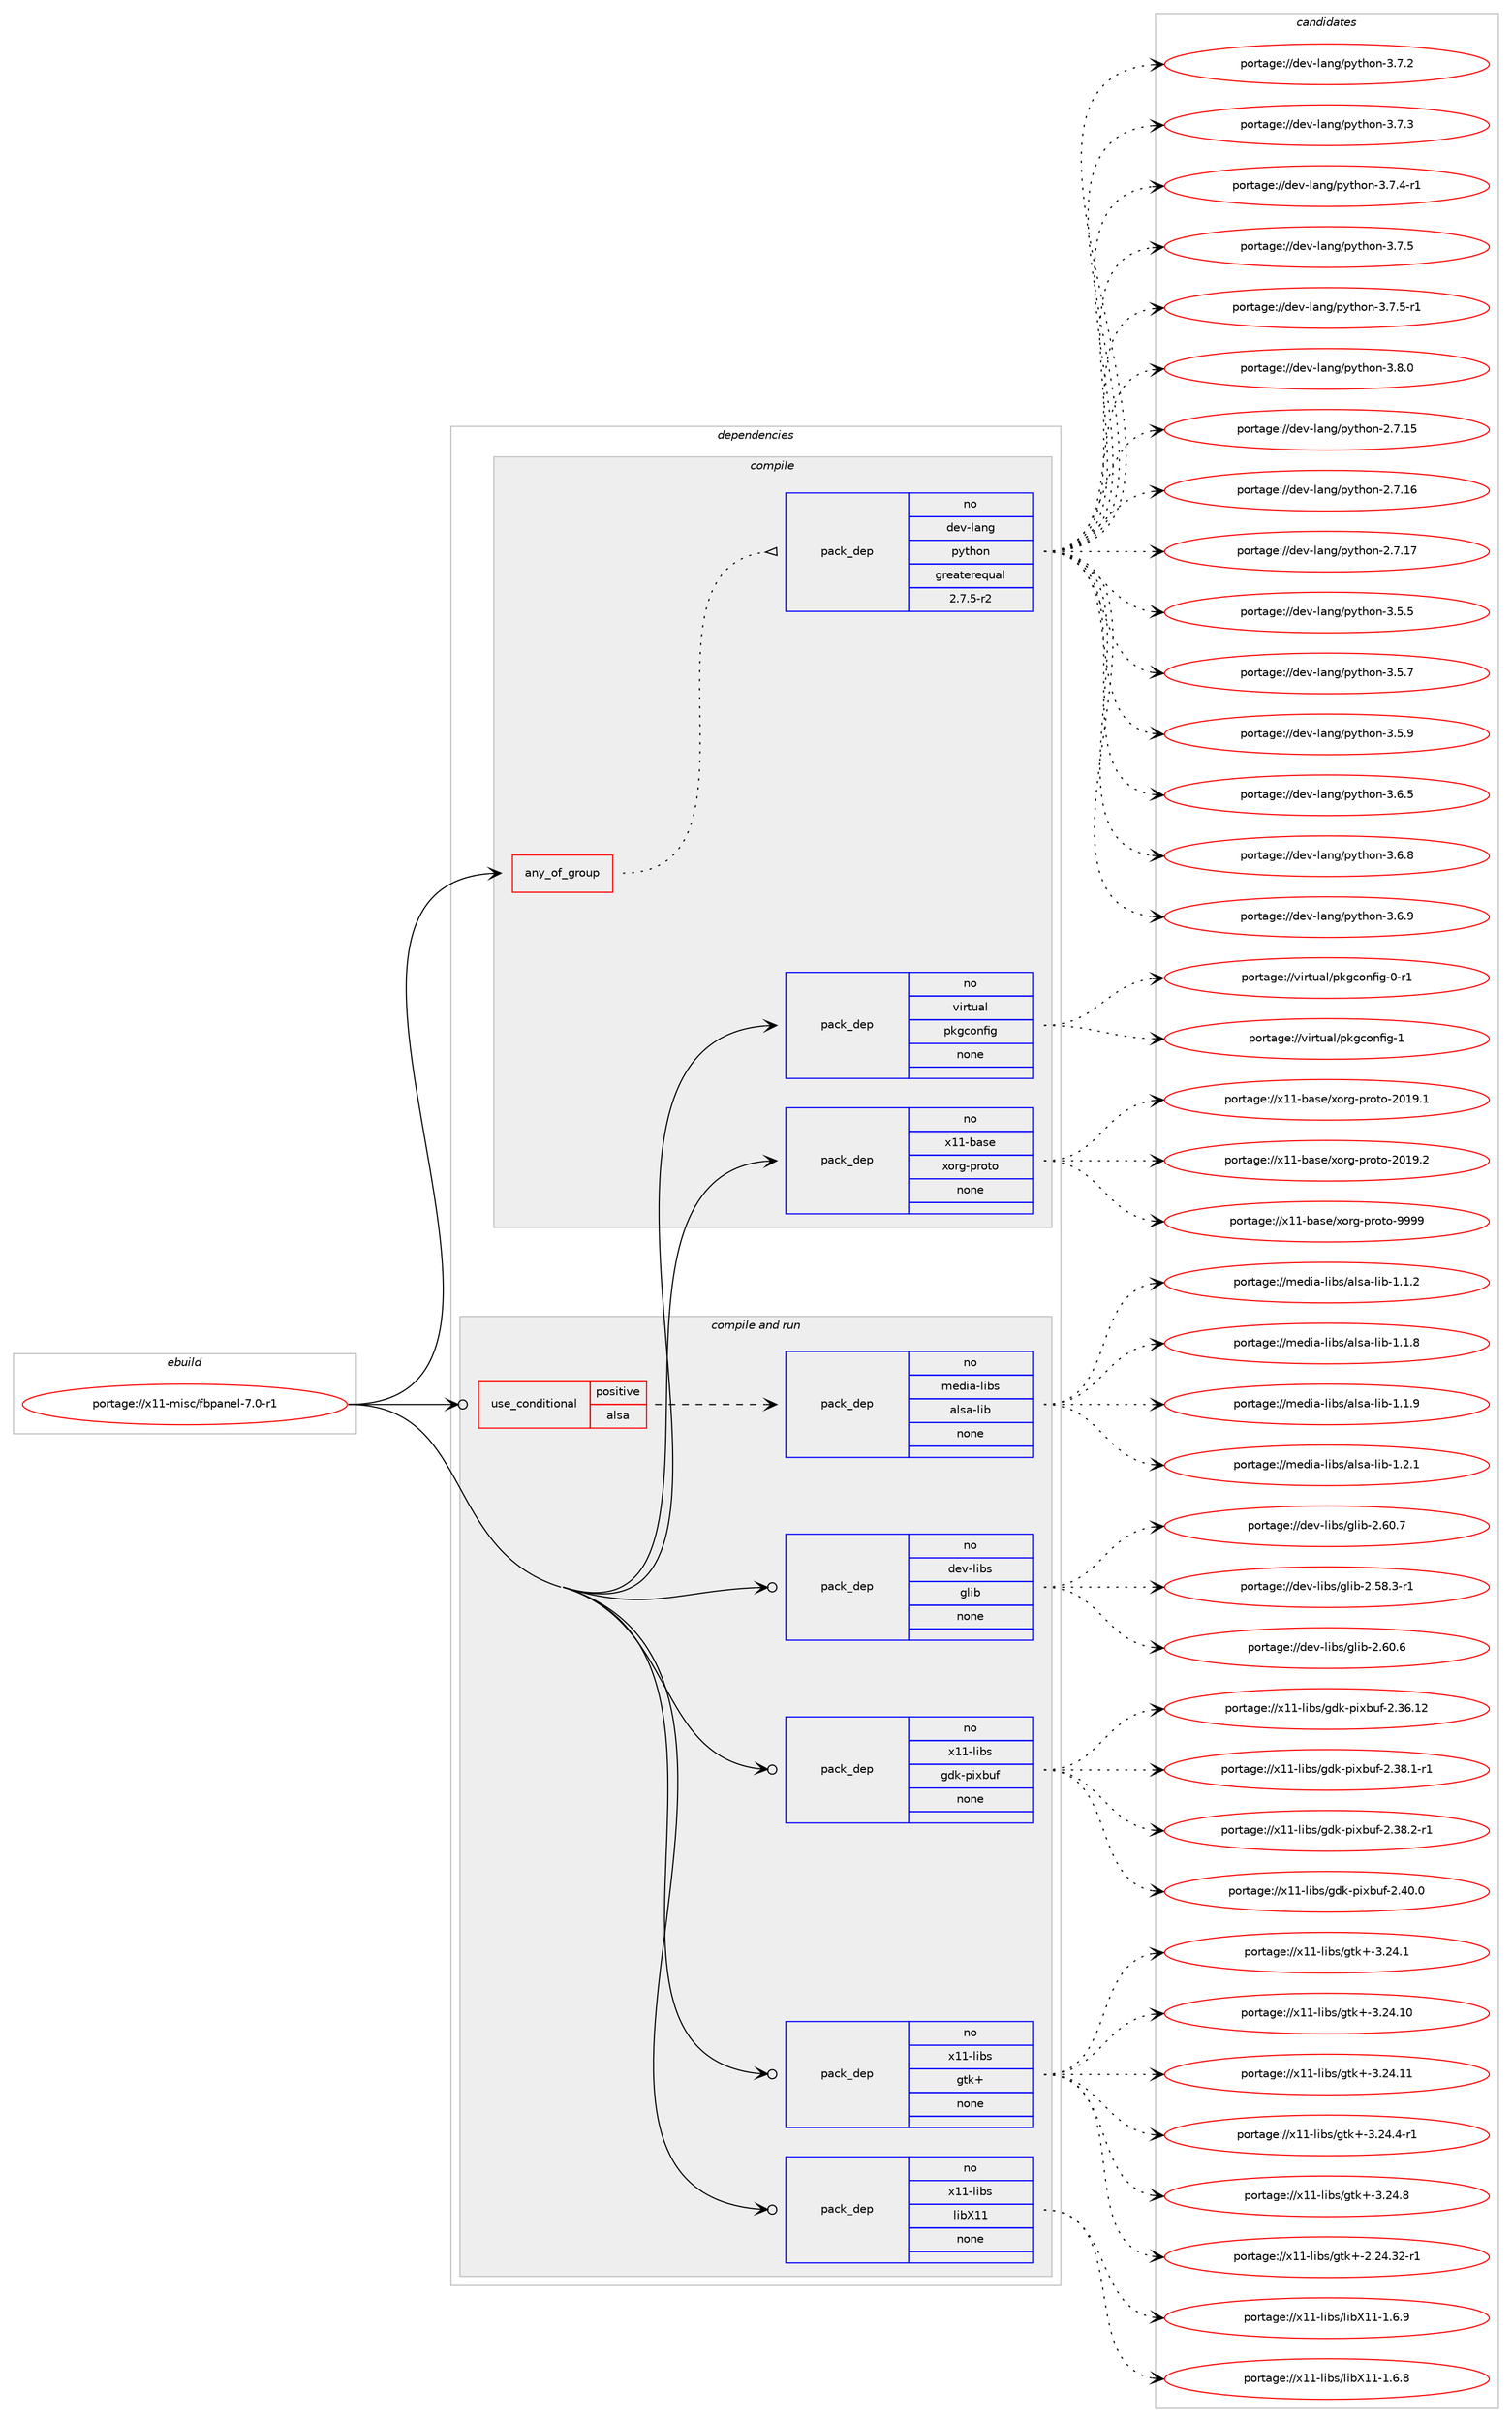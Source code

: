 digraph prolog {

# *************
# Graph options
# *************

newrank=true;
concentrate=true;
compound=true;
graph [rankdir=LR,fontname=Helvetica,fontsize=10,ranksep=1.5];#, ranksep=2.5, nodesep=0.2];
edge  [arrowhead=vee];
node  [fontname=Helvetica,fontsize=10];

# **********
# The ebuild
# **********

subgraph cluster_leftcol {
color=gray;
rank=same;
label=<<i>ebuild</i>>;
id [label="portage://x11-misc/fbpanel-7.0-r1", color=red, width=4, href="../x11-misc/fbpanel-7.0-r1.svg"];
}

# ****************
# The dependencies
# ****************

subgraph cluster_midcol {
color=gray;
label=<<i>dependencies</i>>;
subgraph cluster_compile {
fillcolor="#eeeeee";
style=filled;
label=<<i>compile</i>>;
subgraph any7847 {
dependency452335 [label=<<TABLE BORDER="0" CELLBORDER="1" CELLSPACING="0" CELLPADDING="4"><TR><TD CELLPADDING="10">any_of_group</TD></TR></TABLE>>, shape=none, color=red];subgraph pack335856 {
dependency452336 [label=<<TABLE BORDER="0" CELLBORDER="1" CELLSPACING="0" CELLPADDING="4" WIDTH="220"><TR><TD ROWSPAN="6" CELLPADDING="30">pack_dep</TD></TR><TR><TD WIDTH="110">no</TD></TR><TR><TD>dev-lang</TD></TR><TR><TD>python</TD></TR><TR><TD>greaterequal</TD></TR><TR><TD>2.7.5-r2</TD></TR></TABLE>>, shape=none, color=blue];
}
dependency452335:e -> dependency452336:w [weight=20,style="dotted",arrowhead="oinv"];
}
id:e -> dependency452335:w [weight=20,style="solid",arrowhead="vee"];
subgraph pack335857 {
dependency452337 [label=<<TABLE BORDER="0" CELLBORDER="1" CELLSPACING="0" CELLPADDING="4" WIDTH="220"><TR><TD ROWSPAN="6" CELLPADDING="30">pack_dep</TD></TR><TR><TD WIDTH="110">no</TD></TR><TR><TD>virtual</TD></TR><TR><TD>pkgconfig</TD></TR><TR><TD>none</TD></TR><TR><TD></TD></TR></TABLE>>, shape=none, color=blue];
}
id:e -> dependency452337:w [weight=20,style="solid",arrowhead="vee"];
subgraph pack335858 {
dependency452338 [label=<<TABLE BORDER="0" CELLBORDER="1" CELLSPACING="0" CELLPADDING="4" WIDTH="220"><TR><TD ROWSPAN="6" CELLPADDING="30">pack_dep</TD></TR><TR><TD WIDTH="110">no</TD></TR><TR><TD>x11-base</TD></TR><TR><TD>xorg-proto</TD></TR><TR><TD>none</TD></TR><TR><TD></TD></TR></TABLE>>, shape=none, color=blue];
}
id:e -> dependency452338:w [weight=20,style="solid",arrowhead="vee"];
}
subgraph cluster_compileandrun {
fillcolor="#eeeeee";
style=filled;
label=<<i>compile and run</i>>;
subgraph cond108343 {
dependency452339 [label=<<TABLE BORDER="0" CELLBORDER="1" CELLSPACING="0" CELLPADDING="4"><TR><TD ROWSPAN="3" CELLPADDING="10">use_conditional</TD></TR><TR><TD>positive</TD></TR><TR><TD>alsa</TD></TR></TABLE>>, shape=none, color=red];
subgraph pack335859 {
dependency452340 [label=<<TABLE BORDER="0" CELLBORDER="1" CELLSPACING="0" CELLPADDING="4" WIDTH="220"><TR><TD ROWSPAN="6" CELLPADDING="30">pack_dep</TD></TR><TR><TD WIDTH="110">no</TD></TR><TR><TD>media-libs</TD></TR><TR><TD>alsa-lib</TD></TR><TR><TD>none</TD></TR><TR><TD></TD></TR></TABLE>>, shape=none, color=blue];
}
dependency452339:e -> dependency452340:w [weight=20,style="dashed",arrowhead="vee"];
}
id:e -> dependency452339:w [weight=20,style="solid",arrowhead="odotvee"];
subgraph pack335860 {
dependency452341 [label=<<TABLE BORDER="0" CELLBORDER="1" CELLSPACING="0" CELLPADDING="4" WIDTH="220"><TR><TD ROWSPAN="6" CELLPADDING="30">pack_dep</TD></TR><TR><TD WIDTH="110">no</TD></TR><TR><TD>dev-libs</TD></TR><TR><TD>glib</TD></TR><TR><TD>none</TD></TR><TR><TD></TD></TR></TABLE>>, shape=none, color=blue];
}
id:e -> dependency452341:w [weight=20,style="solid",arrowhead="odotvee"];
subgraph pack335861 {
dependency452342 [label=<<TABLE BORDER="0" CELLBORDER="1" CELLSPACING="0" CELLPADDING="4" WIDTH="220"><TR><TD ROWSPAN="6" CELLPADDING="30">pack_dep</TD></TR><TR><TD WIDTH="110">no</TD></TR><TR><TD>x11-libs</TD></TR><TR><TD>gdk-pixbuf</TD></TR><TR><TD>none</TD></TR><TR><TD></TD></TR></TABLE>>, shape=none, color=blue];
}
id:e -> dependency452342:w [weight=20,style="solid",arrowhead="odotvee"];
subgraph pack335862 {
dependency452343 [label=<<TABLE BORDER="0" CELLBORDER="1" CELLSPACING="0" CELLPADDING="4" WIDTH="220"><TR><TD ROWSPAN="6" CELLPADDING="30">pack_dep</TD></TR><TR><TD WIDTH="110">no</TD></TR><TR><TD>x11-libs</TD></TR><TR><TD>gtk+</TD></TR><TR><TD>none</TD></TR><TR><TD></TD></TR></TABLE>>, shape=none, color=blue];
}
id:e -> dependency452343:w [weight=20,style="solid",arrowhead="odotvee"];
subgraph pack335863 {
dependency452344 [label=<<TABLE BORDER="0" CELLBORDER="1" CELLSPACING="0" CELLPADDING="4" WIDTH="220"><TR><TD ROWSPAN="6" CELLPADDING="30">pack_dep</TD></TR><TR><TD WIDTH="110">no</TD></TR><TR><TD>x11-libs</TD></TR><TR><TD>libX11</TD></TR><TR><TD>none</TD></TR><TR><TD></TD></TR></TABLE>>, shape=none, color=blue];
}
id:e -> dependency452344:w [weight=20,style="solid",arrowhead="odotvee"];
}
subgraph cluster_run {
fillcolor="#eeeeee";
style=filled;
label=<<i>run</i>>;
}
}

# **************
# The candidates
# **************

subgraph cluster_choices {
rank=same;
color=gray;
label=<<i>candidates</i>>;

subgraph choice335856 {
color=black;
nodesep=1;
choiceportage10010111845108971101034711212111610411111045504655464953 [label="portage://dev-lang/python-2.7.15", color=red, width=4,href="../dev-lang/python-2.7.15.svg"];
choiceportage10010111845108971101034711212111610411111045504655464954 [label="portage://dev-lang/python-2.7.16", color=red, width=4,href="../dev-lang/python-2.7.16.svg"];
choiceportage10010111845108971101034711212111610411111045504655464955 [label="portage://dev-lang/python-2.7.17", color=red, width=4,href="../dev-lang/python-2.7.17.svg"];
choiceportage100101118451089711010347112121116104111110455146534653 [label="portage://dev-lang/python-3.5.5", color=red, width=4,href="../dev-lang/python-3.5.5.svg"];
choiceportage100101118451089711010347112121116104111110455146534655 [label="portage://dev-lang/python-3.5.7", color=red, width=4,href="../dev-lang/python-3.5.7.svg"];
choiceportage100101118451089711010347112121116104111110455146534657 [label="portage://dev-lang/python-3.5.9", color=red, width=4,href="../dev-lang/python-3.5.9.svg"];
choiceportage100101118451089711010347112121116104111110455146544653 [label="portage://dev-lang/python-3.6.5", color=red, width=4,href="../dev-lang/python-3.6.5.svg"];
choiceportage100101118451089711010347112121116104111110455146544656 [label="portage://dev-lang/python-3.6.8", color=red, width=4,href="../dev-lang/python-3.6.8.svg"];
choiceportage100101118451089711010347112121116104111110455146544657 [label="portage://dev-lang/python-3.6.9", color=red, width=4,href="../dev-lang/python-3.6.9.svg"];
choiceportage100101118451089711010347112121116104111110455146554650 [label="portage://dev-lang/python-3.7.2", color=red, width=4,href="../dev-lang/python-3.7.2.svg"];
choiceportage100101118451089711010347112121116104111110455146554651 [label="portage://dev-lang/python-3.7.3", color=red, width=4,href="../dev-lang/python-3.7.3.svg"];
choiceportage1001011184510897110103471121211161041111104551465546524511449 [label="portage://dev-lang/python-3.7.4-r1", color=red, width=4,href="../dev-lang/python-3.7.4-r1.svg"];
choiceportage100101118451089711010347112121116104111110455146554653 [label="portage://dev-lang/python-3.7.5", color=red, width=4,href="../dev-lang/python-3.7.5.svg"];
choiceportage1001011184510897110103471121211161041111104551465546534511449 [label="portage://dev-lang/python-3.7.5-r1", color=red, width=4,href="../dev-lang/python-3.7.5-r1.svg"];
choiceportage100101118451089711010347112121116104111110455146564648 [label="portage://dev-lang/python-3.8.0", color=red, width=4,href="../dev-lang/python-3.8.0.svg"];
dependency452336:e -> choiceportage10010111845108971101034711212111610411111045504655464953:w [style=dotted,weight="100"];
dependency452336:e -> choiceportage10010111845108971101034711212111610411111045504655464954:w [style=dotted,weight="100"];
dependency452336:e -> choiceportage10010111845108971101034711212111610411111045504655464955:w [style=dotted,weight="100"];
dependency452336:e -> choiceportage100101118451089711010347112121116104111110455146534653:w [style=dotted,weight="100"];
dependency452336:e -> choiceportage100101118451089711010347112121116104111110455146534655:w [style=dotted,weight="100"];
dependency452336:e -> choiceportage100101118451089711010347112121116104111110455146534657:w [style=dotted,weight="100"];
dependency452336:e -> choiceportage100101118451089711010347112121116104111110455146544653:w [style=dotted,weight="100"];
dependency452336:e -> choiceportage100101118451089711010347112121116104111110455146544656:w [style=dotted,weight="100"];
dependency452336:e -> choiceportage100101118451089711010347112121116104111110455146544657:w [style=dotted,weight="100"];
dependency452336:e -> choiceportage100101118451089711010347112121116104111110455146554650:w [style=dotted,weight="100"];
dependency452336:e -> choiceportage100101118451089711010347112121116104111110455146554651:w [style=dotted,weight="100"];
dependency452336:e -> choiceportage1001011184510897110103471121211161041111104551465546524511449:w [style=dotted,weight="100"];
dependency452336:e -> choiceportage100101118451089711010347112121116104111110455146554653:w [style=dotted,weight="100"];
dependency452336:e -> choiceportage1001011184510897110103471121211161041111104551465546534511449:w [style=dotted,weight="100"];
dependency452336:e -> choiceportage100101118451089711010347112121116104111110455146564648:w [style=dotted,weight="100"];
}
subgraph choice335857 {
color=black;
nodesep=1;
choiceportage11810511411611797108471121071039911111010210510345484511449 [label="portage://virtual/pkgconfig-0-r1", color=red, width=4,href="../virtual/pkgconfig-0-r1.svg"];
choiceportage1181051141161179710847112107103991111101021051034549 [label="portage://virtual/pkgconfig-1", color=red, width=4,href="../virtual/pkgconfig-1.svg"];
dependency452337:e -> choiceportage11810511411611797108471121071039911111010210510345484511449:w [style=dotted,weight="100"];
dependency452337:e -> choiceportage1181051141161179710847112107103991111101021051034549:w [style=dotted,weight="100"];
}
subgraph choice335858 {
color=black;
nodesep=1;
choiceportage1204949459897115101471201111141034511211411111611145504849574649 [label="portage://x11-base/xorg-proto-2019.1", color=red, width=4,href="../x11-base/xorg-proto-2019.1.svg"];
choiceportage1204949459897115101471201111141034511211411111611145504849574650 [label="portage://x11-base/xorg-proto-2019.2", color=red, width=4,href="../x11-base/xorg-proto-2019.2.svg"];
choiceportage120494945989711510147120111114103451121141111161114557575757 [label="portage://x11-base/xorg-proto-9999", color=red, width=4,href="../x11-base/xorg-proto-9999.svg"];
dependency452338:e -> choiceportage1204949459897115101471201111141034511211411111611145504849574649:w [style=dotted,weight="100"];
dependency452338:e -> choiceportage1204949459897115101471201111141034511211411111611145504849574650:w [style=dotted,weight="100"];
dependency452338:e -> choiceportage120494945989711510147120111114103451121141111161114557575757:w [style=dotted,weight="100"];
}
subgraph choice335859 {
color=black;
nodesep=1;
choiceportage1091011001059745108105981154797108115974510810598454946494650 [label="portage://media-libs/alsa-lib-1.1.2", color=red, width=4,href="../media-libs/alsa-lib-1.1.2.svg"];
choiceportage1091011001059745108105981154797108115974510810598454946494656 [label="portage://media-libs/alsa-lib-1.1.8", color=red, width=4,href="../media-libs/alsa-lib-1.1.8.svg"];
choiceportage1091011001059745108105981154797108115974510810598454946494657 [label="portage://media-libs/alsa-lib-1.1.9", color=red, width=4,href="../media-libs/alsa-lib-1.1.9.svg"];
choiceportage1091011001059745108105981154797108115974510810598454946504649 [label="portage://media-libs/alsa-lib-1.2.1", color=red, width=4,href="../media-libs/alsa-lib-1.2.1.svg"];
dependency452340:e -> choiceportage1091011001059745108105981154797108115974510810598454946494650:w [style=dotted,weight="100"];
dependency452340:e -> choiceportage1091011001059745108105981154797108115974510810598454946494656:w [style=dotted,weight="100"];
dependency452340:e -> choiceportage1091011001059745108105981154797108115974510810598454946494657:w [style=dotted,weight="100"];
dependency452340:e -> choiceportage1091011001059745108105981154797108115974510810598454946504649:w [style=dotted,weight="100"];
}
subgraph choice335860 {
color=black;
nodesep=1;
choiceportage10010111845108105981154710310810598455046535646514511449 [label="portage://dev-libs/glib-2.58.3-r1", color=red, width=4,href="../dev-libs/glib-2.58.3-r1.svg"];
choiceportage1001011184510810598115471031081059845504654484654 [label="portage://dev-libs/glib-2.60.6", color=red, width=4,href="../dev-libs/glib-2.60.6.svg"];
choiceportage1001011184510810598115471031081059845504654484655 [label="portage://dev-libs/glib-2.60.7", color=red, width=4,href="../dev-libs/glib-2.60.7.svg"];
dependency452341:e -> choiceportage10010111845108105981154710310810598455046535646514511449:w [style=dotted,weight="100"];
dependency452341:e -> choiceportage1001011184510810598115471031081059845504654484654:w [style=dotted,weight="100"];
dependency452341:e -> choiceportage1001011184510810598115471031081059845504654484655:w [style=dotted,weight="100"];
}
subgraph choice335861 {
color=black;
nodesep=1;
choiceportage120494945108105981154710310010745112105120981171024550465154464950 [label="portage://x11-libs/gdk-pixbuf-2.36.12", color=red, width=4,href="../x11-libs/gdk-pixbuf-2.36.12.svg"];
choiceportage12049494510810598115471031001074511210512098117102455046515646494511449 [label="portage://x11-libs/gdk-pixbuf-2.38.1-r1", color=red, width=4,href="../x11-libs/gdk-pixbuf-2.38.1-r1.svg"];
choiceportage12049494510810598115471031001074511210512098117102455046515646504511449 [label="portage://x11-libs/gdk-pixbuf-2.38.2-r1", color=red, width=4,href="../x11-libs/gdk-pixbuf-2.38.2-r1.svg"];
choiceportage1204949451081059811547103100107451121051209811710245504652484648 [label="portage://x11-libs/gdk-pixbuf-2.40.0", color=red, width=4,href="../x11-libs/gdk-pixbuf-2.40.0.svg"];
dependency452342:e -> choiceportage120494945108105981154710310010745112105120981171024550465154464950:w [style=dotted,weight="100"];
dependency452342:e -> choiceportage12049494510810598115471031001074511210512098117102455046515646494511449:w [style=dotted,weight="100"];
dependency452342:e -> choiceportage12049494510810598115471031001074511210512098117102455046515646504511449:w [style=dotted,weight="100"];
dependency452342:e -> choiceportage1204949451081059811547103100107451121051209811710245504652484648:w [style=dotted,weight="100"];
}
subgraph choice335862 {
color=black;
nodesep=1;
choiceportage12049494510810598115471031161074345504650524651504511449 [label="portage://x11-libs/gtk+-2.24.32-r1", color=red, width=4,href="../x11-libs/gtk+-2.24.32-r1.svg"];
choiceportage12049494510810598115471031161074345514650524649 [label="portage://x11-libs/gtk+-3.24.1", color=red, width=4,href="../x11-libs/gtk+-3.24.1.svg"];
choiceportage1204949451081059811547103116107434551465052464948 [label="portage://x11-libs/gtk+-3.24.10", color=red, width=4,href="../x11-libs/gtk+-3.24.10.svg"];
choiceportage1204949451081059811547103116107434551465052464949 [label="portage://x11-libs/gtk+-3.24.11", color=red, width=4,href="../x11-libs/gtk+-3.24.11.svg"];
choiceportage120494945108105981154710311610743455146505246524511449 [label="portage://x11-libs/gtk+-3.24.4-r1", color=red, width=4,href="../x11-libs/gtk+-3.24.4-r1.svg"];
choiceportage12049494510810598115471031161074345514650524656 [label="portage://x11-libs/gtk+-3.24.8", color=red, width=4,href="../x11-libs/gtk+-3.24.8.svg"];
dependency452343:e -> choiceportage12049494510810598115471031161074345504650524651504511449:w [style=dotted,weight="100"];
dependency452343:e -> choiceportage12049494510810598115471031161074345514650524649:w [style=dotted,weight="100"];
dependency452343:e -> choiceportage1204949451081059811547103116107434551465052464948:w [style=dotted,weight="100"];
dependency452343:e -> choiceportage1204949451081059811547103116107434551465052464949:w [style=dotted,weight="100"];
dependency452343:e -> choiceportage120494945108105981154710311610743455146505246524511449:w [style=dotted,weight="100"];
dependency452343:e -> choiceportage12049494510810598115471031161074345514650524656:w [style=dotted,weight="100"];
}
subgraph choice335863 {
color=black;
nodesep=1;
choiceportage120494945108105981154710810598884949454946544656 [label="portage://x11-libs/libX11-1.6.8", color=red, width=4,href="../x11-libs/libX11-1.6.8.svg"];
choiceportage120494945108105981154710810598884949454946544657 [label="portage://x11-libs/libX11-1.6.9", color=red, width=4,href="../x11-libs/libX11-1.6.9.svg"];
dependency452344:e -> choiceportage120494945108105981154710810598884949454946544656:w [style=dotted,weight="100"];
dependency452344:e -> choiceportage120494945108105981154710810598884949454946544657:w [style=dotted,weight="100"];
}
}

}
